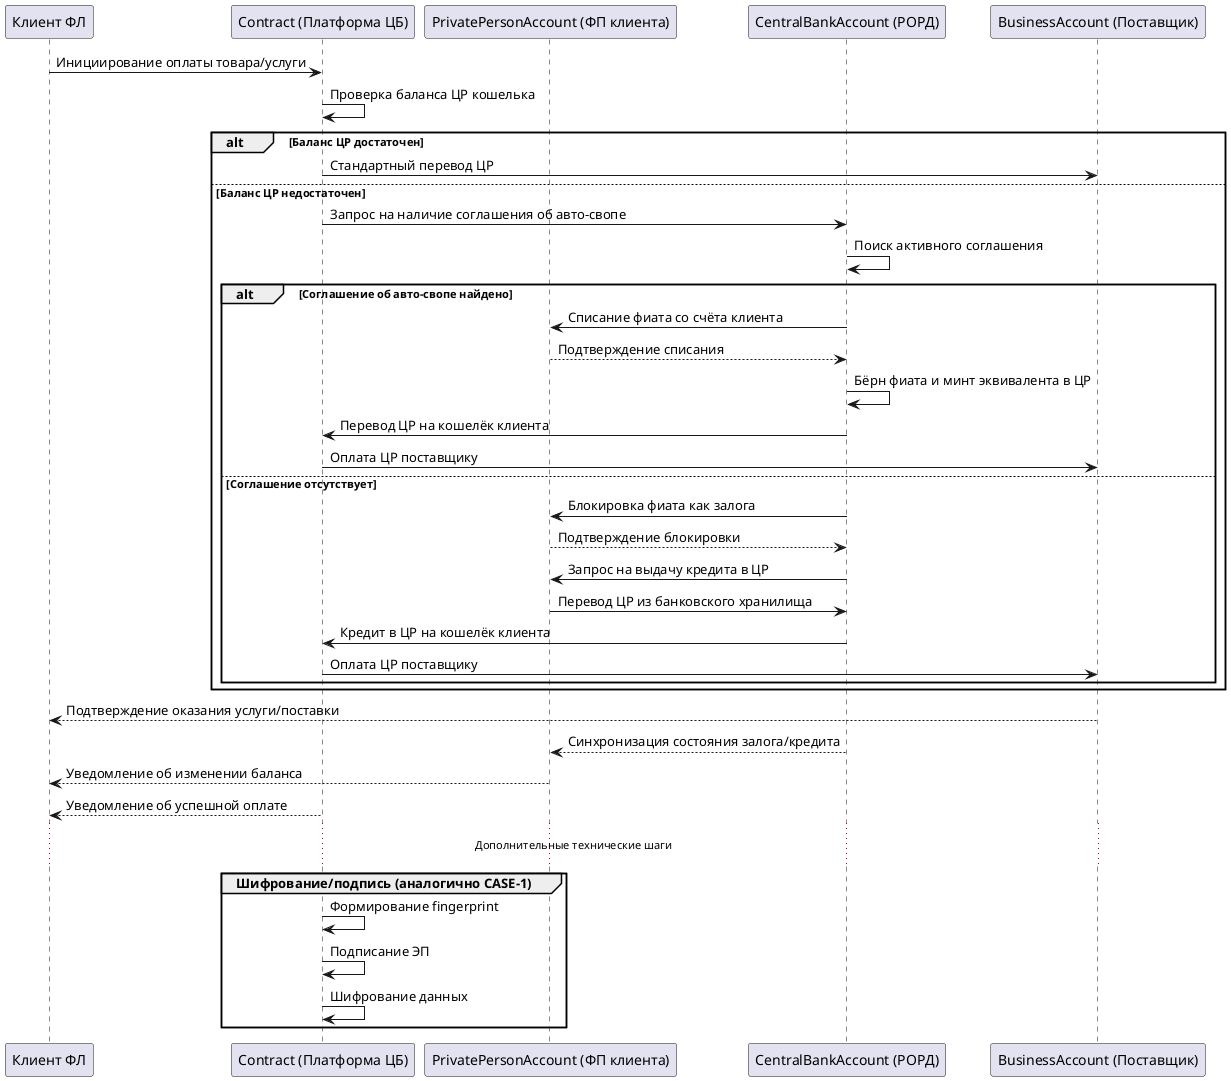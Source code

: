 @startuml
participant "Клиент ФЛ" as client
participant "Сontract (Платформа ЦБ)" as platform
participant "PrivatePersonAccount (ФП клиента)" as fp
participant "СentralBankAccount (РОРД)" as cb
participant "BusinessAccount (Поставщик)" as provider


client -> platform: Инициирование оплаты товара/услуги
platform -> platform: Проверка баланса ЦР кошелька
alt Баланс ЦР достаточен
    platform -> provider: Стандартный перевод ЦР
else Баланс ЦР недостаточен
    platform -> cb: Запрос на наличие соглашения об авто-свопе
    cb -> cb: Поиск активного соглашения
    alt Соглашение об авто-свопе найдено
        cb -> fp: Списание фиата со счёта клиента
        fp --> cb: Подтверждение списания
        cb -> cb: Бёрн фиата и минт эквивалента в ЦР
        cb -> platform: Перевод ЦР на кошелёк клиента
        platform -> provider: Оплата ЦР поставщику
    else Соглашение отсутствует
        cb -> fp: Блокировка фиата как залога
        fp --> cb: Подтверждение блокировки
        cb -> fp: Запрос на выдачу кредита в ЦР
        fp -> cb: Перевод ЦР из банковского хранилища
        cb -> platform: Кредит в ЦР на кошелёк клиента
        platform -> provider: Оплата ЦР поставщику
    end
end

provider --> client: Подтверждение оказания услуги/поставки
cb --> fp: Синхронизация состояния залога/кредита
fp --> client: Уведомление об изменении баланса
platform --> client: Уведомление об успешной оплате

... Дополнительные технические шаги ...
group Шифрование/подпись (аналогично CASE-1)
    platform -> platform: Формирование fingerprint
    platform -> platform: Подписание ЭП
    platform -> platform: Шифрование данных
end

@enduml
